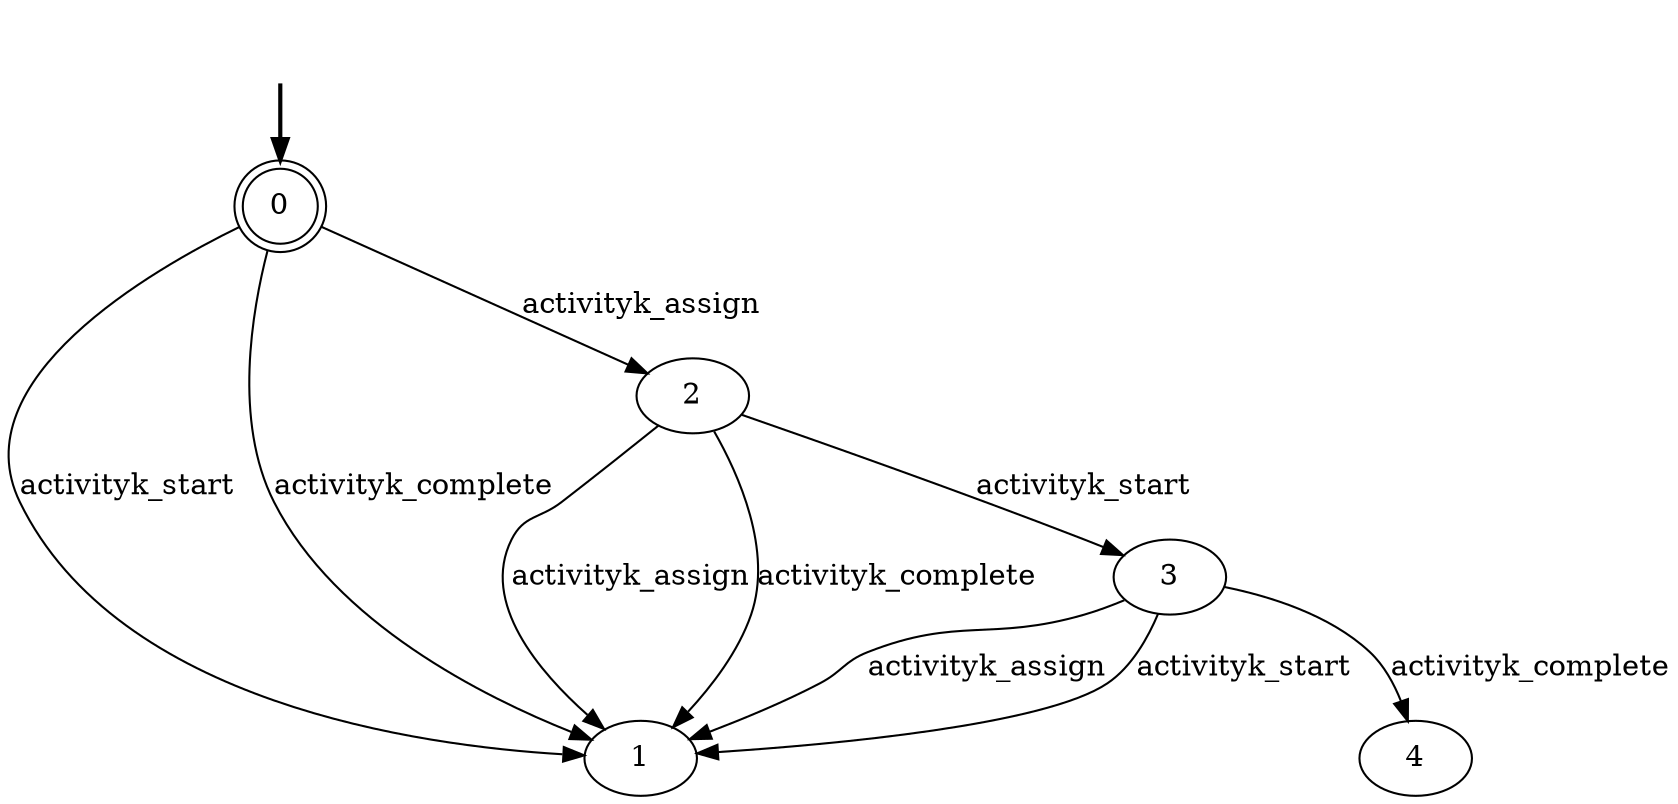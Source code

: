 digraph {
	fake0 [style=invisible]
	0 [root=true] [shape=doublecircle]
	1
	2
	3
	fake0 -> 0 [style=bold]
	2 -> 1 [label=activityk_assign]
	2 -> 3 [label=activityk_start]
	2 -> 1 [label=activityk_complete]
	3 -> 1 [label=activityk_assign]
	3 -> 1 [label=activityk_start]
	3 -> 4 [label=activityk_complete]
	0 -> 2 [label=activityk_assign]
	0 -> 1 [label=activityk_start]
	0 -> 1 [label=activityk_complete]
}